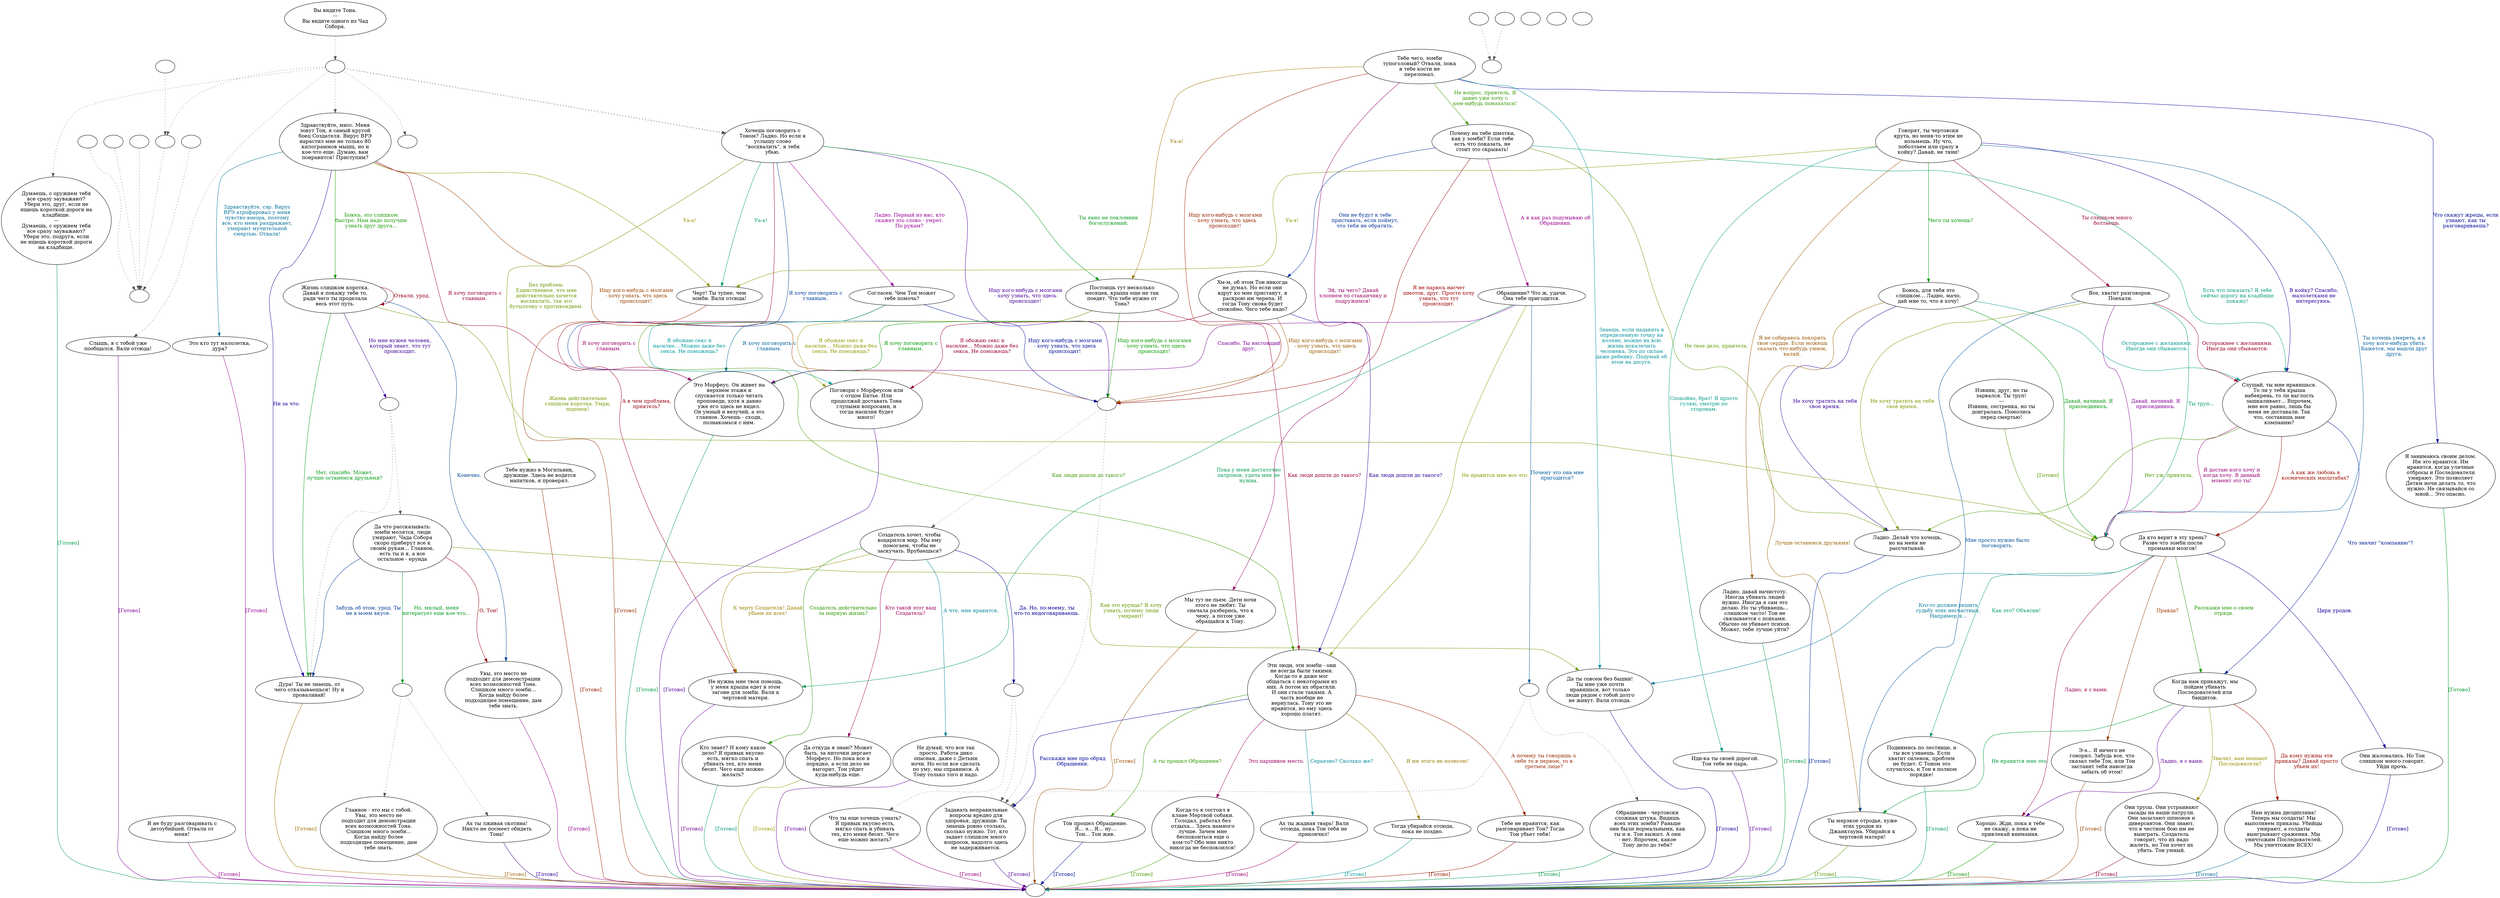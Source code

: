 digraph barracus {
  "start" [style=filled       fillcolor="#FFFFFF"       color="#000000"]
  "start" -> "do_dialogue" [style=dotted color="#555555"]
  "start" [label="Вы видите Тона.\n---\nВы видите одного из Чад\nСобора."]
  "do_dialogue" [style=filled       fillcolor="#FFFFFF"       color="#000000"]
  "do_dialogue" -> "weapon_check" [style=dotted color="#555555"]
  "do_dialogue" -> "get_reaction" [style=dotted color="#555555"]
  "do_dialogue" -> "Barracus04" [style=dotted color="#555555"]
  "do_dialogue" -> "Barracus03" [style=dotted color="#555555"]
  "do_dialogue" -> "Barracus06" [style=dotted color="#555555"]
  "do_dialogue" -> "Barracus07" [style=dotted color="#555555"]
  "do_dialogue" -> "Barracus06" [style=dotted color="#555555"]
  "do_dialogue" [label=""]
  "social_skills" [style=filled       fillcolor="#FFFFFF"       color="#000000"]
  "social_skills" -> "get_reaction" [style=dotted color="#555555"]
  "social_skills" [label=""]
  "weapon_check" [style=filled       fillcolor="#FFFFFF"       color="#000000"]
  "weapon_check" [label=""]
  "Barracus00" [style=filled       fillcolor="#FFFFFF"       color="#000000"]
  "Barracus00" [label="Извини, друг, но ты\nзарвался. Ты труп!\n---\nИзвини, сестренка, но ты\nдоигралась. Помолись\nперед смертью!"]
  "Barracus00" -> "BarracusCombat" [label="[Готово]" color="#579900" fontcolor="#579900"]
  "Barracus01" [style=filled       fillcolor="#FFFFFF"       color="#000000"]
  "Barracus01" [label="Я не буду разговаривать с\nдетоубийцей. Отвали от\nменя!"]
  "Barracus01" -> "BarracusEnd" [label="[Готово]" color="#990084" fontcolor="#990084"]
  "Barracus02" [style=filled       fillcolor="#FFFFFF"       color="#000000"]
  "Barracus02" [label="Говорят, ты чертовски\nкрута, но меня-то этим не\nвозьмешь. Ну что,\nпоболтаем или сразу в\nкойку? Давай, не тяни!"]
  "Barracus02" -> "Barracus08" [label="Спокойно, брат! Я просто\nгуляю, смотрю по\nсторонам." color="#009982" fontcolor="#009982"]
  "Barracus02" -> "Barracus09" [label="Я не собираюсь покорять\nтвое сердце. Если можешь\nсказать что-нибудь умное,\nваляй." color="#995500" fontcolor="#995500"]
  "Barracus02" -> "Barracus10" [label="В койку? Спасибо,\nмалолетками не\nинтересуюсь." color="#280099" fontcolor="#280099"]
  "Barracus02" -> "Barracus11" [label="Чего ты хочешь?" color="#049900" fontcolor="#049900"]
  "Barracus02" -> "Barracus12" [label="Ты слишком много\nболтаешь." color="#990031" fontcolor="#990031"]
  "Barracus02" -> "BarracusCombat" [label="Ты хочешь умереть, а я\nхочу кого-нибудь убить.\nКажется, мы нашли друг\nдруга." color="#005E99" fontcolor="#005E99"]
  "Barracus02" -> "Barracus13" [label="Уа-а!" color="#8A9900" fontcolor="#8A9900"]
  "Barracus03" [style=filled       fillcolor="#FFFFFF"       color="#000000"]
  "Barracus03" [label="Слышь, я с тобой уже\nпообщался. Вали отсюда!"]
  "Barracus03" -> "BarracusEnd" [label="[Готово]" color="#7B0099" fontcolor="#7B0099"]
  "Barracus04" [style=filled       fillcolor="#FFFFFF"       color="#000000"]
  "Barracus04" [label="Думаешь, с оружием тебя\nвсе сразу зауважают?\nУбери это, друг, если не\nищешь короткой дороги на\nкладбище.\n---\nДумаешь, с оружием тебя\nвсе сразу зауважают?\nУбери это, подруга, если\nне ищешь короткой дороги\nна кладбище."]
  "Barracus04" -> "BarracusEnd" [label="[Готово]" color="#00994F" fontcolor="#00994F"]
  "Barracus05" [style=filled       fillcolor="#FFFFFF"       color="#000000"]
  "Barracus05" [label="Тебе чего, зомби\nтупоголовый? Отвали, пока\nя тебе кости не\nпереломал."]
  "Barracus05" -> "Barracus05a" [label="Ищу кого-нибудь с мозгами\n- хочу узнать, что здесь\nпроисходит!" color="#992200" fontcolor="#992200"]
  "Barracus05" -> "Barracus16" [label="Что скажут жрецы, если\nузнают, как ты\nразговариваешь?" color="#000B99" fontcolor="#000B99"]
  "Barracus05" -> "Barracus17" [label="Не вопрос, приятель. Я\nдавно уже хочу с\nкем-нибудь помахаться!" color="#379900" fontcolor="#379900"]
  "Barracus05" -> "Barracus18" [label="Эй, ты чего? Давай\nхлопнем по стаканчику и\nподружимся!" color="#990064" fontcolor="#990064"]
  "Barracus05" -> "Barracus19" [label="Знаешь, если надавить в\nопределенную точку на\nколене, можно на всю\nжизнь искалечить\nчеловека. Это по силам\nдаже ребенку. Подумай об\nэтом на досуге." color="#009199" fontcolor="#009199"]
  "Barracus05" -> "Barracus20" [label="Уа-а!" color="#997500" fontcolor="#997500"]
  "Barracus05a" [style=filled       fillcolor="#FFFFFF"       color="#000000"]
  "Barracus05a" -> "Barracus14" [style=dotted color="#555555"]
  "Barracus05a" -> "Barracus15" [style=dotted color="#555555"]
  "Barracus05a" [label=""]
  "Barracus06" [style=filled       fillcolor="#FFFFFF"       color="#000000"]
  "Barracus06" [label="Хочешь поговорить с\nТоном? Ладно. Но если я\nуслышу слово\n\"восхвалить\", я тебя\nубью."]
  "Barracus06" -> "Barracus05a" [label="Ищу кого-нибудь с мозгами\n- хочу узнать, что здесь\nпроисходит!" color="#480099" fontcolor="#480099"]
  "Barracus06" -> "Barracus20" [label="Ты явно не поклонник\nбогослужений." color="#00991B" fontcolor="#00991B"]
  "Barracus06" -> "Barracus21" [label="А в чем проблема,\nприятель?" color="#990011" fontcolor="#990011"]
  "Barracus06" -> "Barracus22" [label="Я хочу поговорить с\nглавным." color="#003E99" fontcolor="#003E99"]
  "Barracus06" -> "Barracus23" [label="Без проблем.\nЕдинственное, что мне\nдействительно хочется\nвосхвалить, так это\nбутылочку с противоядием." color="#6B9900" fontcolor="#6B9900"]
  "Barracus06" -> "Barracus24" [label="Ладно. Первый из нас, кто\nскажет это слово - умрет.\nПо рукам?" color="#990097" fontcolor="#990097"]
  "Barracus06" -> "Barracus13" [label="Уа-а!" color="#00996E" fontcolor="#00996E"]
  "Barracus07" [style=filled       fillcolor="#FFFFFF"       color="#000000"]
  "Barracus07" [label="Здравствуйте, мисс. Меня\nзовут Тон, я самый крутой\nбоец Создателя. Вирус ВРЭ\nнарастил мне не только 80\nкилограммов мышц, но и\nкое-что еще. Думаю, вам\nпонравится! Приступим?"]
  "Barracus07" -> "Barracus05a" [label="Ищу кого-нибудь с мозгами\n- хочу узнать, что здесь\nпроисходит!" color="#994200" fontcolor="#994200"]
  "Barracus07" -> "Barracus25" [label="Ни за что." color="#150099" fontcolor="#150099"]
  "Barracus07" -> "Barracus26" [label="Боюсь, это слишком\nбыстро. Нам надо получше\nузнать друг друга..." color="#189900" fontcolor="#189900"]
  "Barracus07" -> "Barracus22" [label="Я хочу поговорить с\nглавным." color="#990044" fontcolor="#990044"]
  "Barracus07" -> "Barracus27" [label="Здравствуйте, сэр. Вирус\nВРЭ атрофировал у меня\nчувство юмора, поэтому\nвсе, кто меня раздражает,\nумирают мучительной\nсмертью. Отвали!" color="#007199" fontcolor="#007199"]
  "Barracus07" -> "Barracus13" [label="Уа-а!" color="#999400" fontcolor="#999400"]
  "Barracus08" [style=filled       fillcolor="#FFFFFF"       color="#000000"]
  "Barracus08" [label="Иди-ка ты своей дорогой.\nТон тебе не пара."]
  "Barracus08" -> "BarracusEnd" [label="[Готово]" color="#680099" fontcolor="#680099"]
  "Barracus09" [style=filled       fillcolor="#FFFFFF"       color="#000000"]
  "Barracus09" [label="Ладно, давай начистоту.\nИногда убивать людей\nнужно. Иногда я сам это\nделаю. Но ты убиваешь...\nслишком часто! Тон не\nсвязывается с психами.\nОбычно он убивает психов.\nМожет, тебе лучше уйти?"]
  "Barracus09" -> "BarracusEnd" [label="[Готово]" color="#00993B" fontcolor="#00993B"]
  "Barracus10" [style=filled       fillcolor="#FFFFFF"       color="#000000"]
  "Barracus10" [label="Слушай, ты мне нравишься.\nТо ли у тебя крыша\nнабекрень, то ли наглость\nзашкаливает... Впрочем,\nмне все равно, лишь бы\nменя не доставали. Так\nчто, составишь нам\nкомпанию?"]
  "Barracus10" -> "Barracus28" [label="А как же любовь в\nкосмических масштабах?" color="#990E00" fontcolor="#990E00"]
  "Barracus10" -> "Barracus29" [label="Что значит \"компанию\"?" color="#001E99" fontcolor="#001E99"]
  "Barracus10" -> "Barracus30" [label="Нет уж, приятель." color="#4B9900" fontcolor="#4B9900"]
  "Barracus10" -> "BarracusCombat" [label="Я достаю кого хочу и\nкогда хочу. В данный\nмомент это ты!" color="#990078" fontcolor="#990078"]
  "Barracus11" [style=filled       fillcolor="#FFFFFF"       color="#000000"]
  "Barracus11" [label="Боюсь, для тебя это\nслишком... Ладно, мачо,\nдай мне то, что я хочу!"]
  "Barracus11" -> "Barracus10" [label="Осторожнее с желаниями.\nИногда они сбываются." color="#00998E" fontcolor="#00998E"]
  "Barracus11" -> "Barracus31" [label="Лучше останемся друзьями!" color="#996100" fontcolor="#996100"]
  "Barracus11" -> "Barracus30" [label="Не хочу тратить на тебя\nсвое время." color="#350099" fontcolor="#350099"]
  "Barracus11" -> "BarracusCombat" [label="Давай, начинай. Я\nприсоединюсь." color="#009908" fontcolor="#009908"]
  "Barracus12" [style=filled       fillcolor="#FFFFFF"       color="#000000"]
  "Barracus12" [label="Все, хватит разговоров.\nПоехали."]
  "Barracus12" -> "Barracus10" [label="Осторожнее с желаниями.\nИногда они сбываются." color="#990025" fontcolor="#990025"]
  "Barracus12" -> "Barracus31" [label="Мне просто нужно было\nпоговорить." color="#005199" fontcolor="#005199"]
  "Barracus12" -> "Barracus30" [label="Не хочу тратить на тебя\nсвое время." color="#7E9900" fontcolor="#7E9900"]
  "Barracus12" -> "BarracusCombat" [label="Давай, начинай. Я\nприсоединюсь." color="#870099" fontcolor="#870099"]
  "Barracus12" -> "BarracusCombat" [label="Ты труп..." color="#00995B" fontcolor="#00995B"]
  "Barracus13" [style=filled       fillcolor="#FFFFFF"       color="#000000"]
  "Barracus13" [label="Черт! Ты тупее, чем\nзомби. Вали отсюда!"]
  "Barracus13" -> "BarracusEnd" [label="[Готово]" color="#992E00" fontcolor="#992E00"]
  "Barracus14" [style=filled       fillcolor="#FFFFFF"       color="#000000"]
  "Barracus14" [label="Создатель хочет, чтобы\nвоцарился мир. Мы ему\nпомогаем, чтобы не\nзаскучать. Врубаешься?"]
  "Barracus14" -> "Barracus14a" [label="Да. Но, по-моему, ты\nчто-то недоговариваешь." color="#010099" fontcolor="#010099"]
  "Barracus14" -> "Barracus33" [label="Создатель действительно\nза мирную жизнь?" color="#2B9900" fontcolor="#2B9900"]
  "Barracus14" -> "Barracus46" [label="Кто такой этот ваш\nСоздатель?" color="#990058" fontcolor="#990058"]
  "Barracus14" -> "Barracus47" [label="А что, мне нравится." color="#008599" fontcolor="#008599"]
  "Barracus14" -> "Barracus21" [label="К черту Создателя! Давай\nубьем их всех!" color="#998100" fontcolor="#998100"]
  "Barracus14a" [style=filled       fillcolor="#FFFFFF"       color="#000000"]
  "Barracus14a" -> "Barracus32" [style=dotted color="#555555"]
  "Barracus14a" -> "Barracus15" [style=dotted color="#555555"]
  "Barracus14a" [label=""]
  "Barracus15" [style=filled       fillcolor="#FFFFFF"       color="#000000"]
  "Barracus15" [label="Задавать неправильные\nвопросы вредно для\nздоровья, дружище. Ты\nзнаешь ровно столько,\nсколько нужно. Тот, кто\nзадает слишком много\nвопросов, надолго здесь\nне задерживается."]
  "Barracus15" -> "BarracusEnd" [label="[Готово]" color="#540099" fontcolor="#540099"]
  "Barracus16" [style=filled       fillcolor="#FFFFFF"       color="#000000"]
  "Barracus16" [label="Я занимаюсь своим делом.\nИм это нравится. Им\nнравится, когда уличные\nотбросы и Последователи\nумирают. Это позволяет\nДетям ночи делать то, что\nнужно. Не связывайся со\nмной... Это опасно."]
  "Barracus16" -> "BarracusEnd" [label="[Готово]" color="#009927" fontcolor="#009927"]
  "Barracus17" [style=filled       fillcolor="#FFFFFF"       color="#000000"]
  "Barracus17" [label="Почему на тебе шмотки,\nкак у зомби? Если тебе\nесть что показать, не\nстоит это скрывать!"]
  "Barracus17" -> "Barracus05a" [label="Я не парюсь насчет\nшмоток, друг. Просто хочу\nузнать, что тут\nпроисходит." color="#990005" fontcolor="#990005"]
  "Barracus17" -> "Barracus34" [label="Они не будут к тебе\nприставать, если поймут,\nчто тебя не обратить." color="#003299" fontcolor="#003299"]
  "Barracus17" -> "Barracus30" [label="Не твое дело, приятель." color="#5E9900" fontcolor="#5E9900"]
  "Barracus17" -> "Barracus35" [label="А я как раз подумываю об\nОбращении." color="#99008B" fontcolor="#99008B"]
  "Barracus17" -> "Barracus10" [label="Есть что показать? Я тебе\nсейчас дорогу на кладбище\nпокажу!" color="#00997A" fontcolor="#00997A"]
  "Barracus18" [style=filled       fillcolor="#FFFFFF"       color="#000000"]
  "Barracus18" [label="Мы тут не пьем. Дети ночи\nэтого не любят. Ты\nсначала разберись, что к\nчему, а потом уже\nобращайся к Тону."]
  "Barracus18" -> "BarracusEnd" [label="[Готово]" color="#994E00" fontcolor="#994E00"]
  "Barracus19" [style=filled       fillcolor="#FFFFFF"       color="#000000"]
  "Barracus19" [label="Да ты совсем без башни!\nТы мне уже почти\nнравишься, вот только\nлюди рядом с тобой долго\nне живут. Вали отсюда."]
  "Barracus19" -> "BarracusEnd" [label="[Готово]" color="#210099" fontcolor="#210099"]
  "Barracus20" [style=filled       fillcolor="#FFFFFF"       color="#000000"]
  "Barracus20" [label="Постоишь тут несколько\nмесяцев, крыша еще не так\nпоедет. Что тебе нужно от\nТона?"]
  "Barracus20" -> "Barracus05a" [label="Ищу кого-нибудь с мозгами\n- хочу узнать, что здесь\nпроисходит!" color="#0C9900" fontcolor="#0C9900"]
  "Barracus20" -> "Barracus36" [label="Как люди дошли до такого?" color="#990038" fontcolor="#990038"]
  "Barracus20" -> "Barracus22" [label="Я хочу поговорить с\nглавным." color="#006599" fontcolor="#006599"]
  "Barracus20" -> "Barracus37" [label="Я обожаю секс и\nнасилие... Можно даже без\nсекса. Не поможешь?" color="#929900" fontcolor="#929900"]
  "Barracus21" [style=filled       fillcolor="#FFFFFF"       color="#000000"]
  "Barracus21" [label="Не нужна мне твоя помощь,\nу меня крыша едет в этом\nзагоне для зомби. Вали к\nчертовой матери."]
  "Barracus21" -> "BarracusEnd" [label="[Готово]" color="#740099" fontcolor="#740099"]
  "Barracus22" [style=filled       fillcolor="#FFFFFF"       color="#000000"]
  "Barracus22" [label="Это Морфеус. Он живет на\nверхнем этаже и\nспускается только читать\nпроповеди, хотя я давно\nуже его здесь не видел.\nОн умный и везучий, а это\nглавное. Хочешь - сходи,\nпознакомься с ним."]
  "Barracus22" -> "BarracusEnd" [label="[Готово]" color="#009947" fontcolor="#009947"]
  "Barracus23" [style=filled       fillcolor="#FFFFFF"       color="#000000"]
  "Barracus23" [label="Тебе нужно в Могильник,\nдружище. Здесь не водится\nнапитков, я проверял."]
  "Barracus23" -> "BarracusEnd" [label="[Готово]" color="#991A00" fontcolor="#991A00"]
  "Barracus24" [style=filled       fillcolor="#FFFFFF"       color="#000000"]
  "Barracus24" [label="Согласен. Чем Тон может\nтебе помочь?"]
  "Barracus24" -> "Barracus05a" [label="Ищу кого-нибудь с мозгами\n- хочу узнать, что здесь\nпроисходит!" color="#001299" fontcolor="#001299"]
  "Barracus24" -> "Barracus36" [label="Как люди дошли до такого?" color="#3F9900" fontcolor="#3F9900"]
  "Barracus24" -> "Barracus22" [label="Я хочу поговорить с\nглавным." color="#99006B" fontcolor="#99006B"]
  "Barracus24" -> "Barracus37" [label="Я обожаю секс и\nнасилие... Можно даже без\nсекса. Не поможешь?" color="#009899" fontcolor="#009899"]
  "Barracus25" [style=filled       fillcolor="#FFFFFF"       color="#000000"]
  "Barracus25" [label="Дура! Ты не знаешь, от\nчего отказываешься! Ну и\nпроваливай!"]
  "Barracus25" -> "BarracusEnd" [label="[Готово]" color="#996D00" fontcolor="#996D00"]
  "Barracus26" [style=filled       fillcolor="#FFFFFF"       color="#000000"]
  "Barracus26" [label="Жизнь слишком коротка.\nДавай я покажу тебе то,\nради чего ты проделала\nвесь этот путь."]
  "Barracus26" -> "Barracus26a" [label="Но мне нужен человек,\nкоторый знает, что тут\nпроисходит." color="#410099" fontcolor="#410099"]
  "Barracus26" -> "Barracus25" [label="Нет, спасибо. Может,\nлучше останемся друзьями?" color="#009914" fontcolor="#009914"]
  "Barracus26" -> "Barracus26" [label="Отвали, урод." color="#990019" fontcolor="#990019"]
  "Barracus26" -> "Barracus39" [label="Конечно." color="#004599" fontcolor="#004599"]
  "Barracus26" -> "BarracusCombat" [label="Жизнь действительно\nслишком коротка. Умри,\nподонок!" color="#729900" fontcolor="#729900"]
  "Barracus26a" [style=filled       fillcolor="#FFFFFF"       color="#000000"]
  "Barracus26a" -> "Barracus38" [style=dotted color="#555555"]
  "Barracus26a" -> "Barracus25" [style=dotted color="#555555"]
  "Barracus26a" [label=""]
  "Barracus27" [style=filled       fillcolor="#FFFFFF"       color="#000000"]
  "Barracus27" [label="Это кто тут малолетка,\nдура?"]
  "Barracus27" -> "BarracusEnd" [label="[Готово]" color="#930099" fontcolor="#930099"]
  "Barracus28" [style=filled       fillcolor="#FFFFFF"       color="#000000"]
  "Barracus28" [label="Да кто верит в эту хрень?\nРазве что зомби после\nпромывки мозгов!"]
  "Barracus28" -> "Barracus40" [label="Как это? Объясни!" color="#009967" fontcolor="#009967"]
  "Barracus28" -> "Barracus41" [label="Правда?" color="#993A00" fontcolor="#993A00"]
  "Barracus28" -> "Barracus42" [label="Цирк уродов." color="#0D0099" fontcolor="#0D0099"]
  "Barracus28" -> "Barracus29" [label="Расскажи мне о своем\nотряде." color="#1F9900" fontcolor="#1F9900"]
  "Barracus28" -> "Barracus43" [label="Ладно, я с вами." color="#99004C" fontcolor="#99004C"]
  "Barracus28" -> "Barracus19" [label="Кто-то должен решить\nсудьбу этих несчастных.\nНапример я..." color="#007999" fontcolor="#007999"]
  "Barracus29" [style=filled       fillcolor="#FFFFFF"       color="#000000"]
  "Barracus29" [label="Когда нам прикажут, мы\nпойдем убивать\nПоследователей или\nбандитов."]
  "Barracus29" -> "Barracus44" [label="Значит, вам мешают\nПоследователи?" color="#998D00" fontcolor="#998D00"]
  "Barracus29" -> "Barracus43" [label="Ладно, я с вами." color="#600099" fontcolor="#600099"]
  "Barracus29" -> "Barracus31" [label="Не нравится мне это." color="#009934" fontcolor="#009934"]
  "Barracus29" -> "Barracus45" [label="Да кому нужны эти\nприказы? Давай просто\nубьем их!" color="#990700" fontcolor="#990700"]
  "Barracus30" [style=filled       fillcolor="#FFFFFF"       color="#000000"]
  "Barracus30" [label="Ладно. Делай что хочешь,\nно на меня не\nрассчитывай."]
  "Barracus30" -> "BarracusEnd" [label="[Готово]" color="#002699" fontcolor="#002699"]
  "Barracus31" [style=filled       fillcolor="#FFFFFF"       color="#000000"]
  "Barracus31" [label="Ты мерзкое отродье, хуже\nэтих уродов из\nДжанктауна. Убирайся к\nчертовой матери!"]
  "Barracus31" -> "BarracusEnd" [label="[Готово]" color="#529900" fontcolor="#529900"]
  "Barracus32" [style=filled       fillcolor="#FFFFFF"       color="#000000"]
  "Barracus32" [label="Что ты еще хочешь узнать?\nЯ привык вкусно есть,\nмягко спать и убивать\nтех, кто меня бесит. Чего\nеще можно желать?"]
  "Barracus32" -> "BarracusEnd" [label="[Готово]" color="#99007F" fontcolor="#99007F"]
  "Barracus33" [style=filled       fillcolor="#FFFFFF"       color="#000000"]
  "Barracus33" [label="Кто знает? И кому какое\nдело? Я привык вкусно\nесть, мягко спать и\nубивать тех, кто меня\nбесит. Чего еще можно\nжелать?"]
  "Barracus33" -> "BarracusEnd" [label="[Готово]" color="#009986" fontcolor="#009986"]
  "Barracus34" [style=filled       fillcolor="#FFFFFF"       color="#000000"]
  "Barracus34" [label="Хм-м, об этом Тон никогда\nне думал. Но если они\nвдруг ко мне пристанут, я\nраскрою им черепа. И\nтогда Тону снова будет\nспокойно. Чего тебе надо?"]
  "Barracus34" -> "Barracus05a" [label="Ищу кого-нибудь с мозгами\n- хочу узнать, что здесь\nпроисходит!" color="#995A00" fontcolor="#995A00"]
  "Barracus34" -> "Barracus36" [label="Как люди дошли до такого?" color="#2D0099" fontcolor="#2D0099"]
  "Barracus34" -> "Barracus22" [label="Я хочу поговорить с\nглавным." color="#009900" fontcolor="#009900"]
  "Barracus34" -> "Barracus37" [label="Я обожаю секс и\nнасилие... Можно даже без\nсекса. Не поможешь?" color="#99002C" fontcolor="#99002C"]
  "Barracus35" [style=filled       fillcolor="#FFFFFF"       color="#000000"]
  "Barracus35" [label="Обращение? Что ж, удачи.\nОна тебе пригодится."]
  "Barracus35" -> "Barracus35a" [label="Почему это она мне\nпригодится?" color="#005999" fontcolor="#005999"]
  "Barracus35" -> "Barracus36" [label="Не нравится мне все это." color="#869900" fontcolor="#869900"]
  "Barracus35" -> "Barracus22" [label="Спасибо. Ты настоящий\nдруг." color="#800099" fontcolor="#800099"]
  "Barracus35" -> "Barracus21" [label="Пока у меня достаточно\nпатронов, удача мне не\nнужна." color="#009953" fontcolor="#009953"]
  "Barracus35a" [style=filled       fillcolor="#FFFFFF"       color="#000000"]
  "Barracus35a" -> "Barracus48" [style=dotted color="#555555"]
  "Barracus35a" -> "Barracus15" [style=dotted color="#555555"]
  "Barracus35a" [label=""]
  "Barracus36" [style=filled       fillcolor="#FFFFFF"       color="#000000"]
  "Barracus36" [label="Эти люди, эти зомби - они\nне всегда были такими.\nКогда-то я даже мог\nобщаться с некоторыми из\nних. А потом их обратили.\nИ они стали такими. А\nчасть вообще не\nвернулась. Тону это не\nнравится, но ему здесь\nхорошо платят."]
  "Barracus36" -> "Barracus49" [label="А почему ты говоришь о\nсебе то в первом, то в\nтретьем лице?" color="#992700" fontcolor="#992700"]
  "Barracus36" -> "Barracus15" [label="Расскажи мне про обряд\nОбращения." color="#000699" fontcolor="#000699"]
  "Barracus36" -> "Barracus50" [label="А ты прошел Обращение?" color="#339900" fontcolor="#339900"]
  "Barracus36" -> "Barracus51" [label="Это паршивое место." color="#99005F" fontcolor="#99005F"]
  "Barracus36" -> "Barracus52" [label="Серьезно? Сколько же?" color="#008C99" fontcolor="#008C99"]
  "Barracus36" -> "Barracus53" [label="Я им этого не позволю!" color="#997900" fontcolor="#997900"]
  "Barracus37" [style=filled       fillcolor="#FFFFFF"       color="#000000"]
  "Barracus37" [label="Поговори с Морфеусом или\nс отцом Битье. Или\nпродолжай доставать Тона\nглупыми вопросами, и\nтогда насилия будет\nмного!"]
  "Barracus37" -> "BarracusEnd" [label="[Готово]" color="#4D0099" fontcolor="#4D0099"]
  "Barracus38" [style=filled       fillcolor="#FFFFFF"       color="#000000"]
  "Barracus38" [label="Да что рассказывать:\nзомби молятся, люди\nумирают, Чада Собора\nскоро приберут все к\nсвоим рукам... Главное,\nесть ты и я, а все\nостальное - ерунда"]
  "Barracus38" -> "Barracus38a" [label="Но, милый, меня\nинтересует еще кое-что..." color="#009920" fontcolor="#009920"]
  "Barracus38" -> "Barracus39" [label="О, Тон!" color="#99000D" fontcolor="#99000D"]
  "Barracus38" -> "Barracus25" [label="Забудь об этом, урод. Ты\nне в моем вкусе." color="#003999" fontcolor="#003999"]
  "Barracus38" -> "Barracus19" [label="Как это ерунда? Я хочу\nузнать, почему люди\nумирают!" color="#669900" fontcolor="#669900"]
  "Barracus38a" [style=filled       fillcolor="#FFFFFF"       color="#000000"]
  "Barracus38a" -> "Barracus54" [style=dotted color="#555555"]
  "Barracus38a" -> "Barracus55" [style=dotted color="#555555"]
  "Barracus38a" [label=""]
  "Barracus39" [style=filled       fillcolor="#FFFFFF"       color="#000000"]
  "Barracus39" [label="Увы, это место не\nподходит для демонстрации\nвсех возможностей Тона.\nСлишком много зомби...\nКогда найду более\nподходящее помещение, дам\nтебе знать."]
  "Barracus39" -> "BarracusEnd" [label="[Готово]" color="#990093" fontcolor="#990093"]
  "Barracus40" [style=filled       fillcolor="#FFFFFF"       color="#000000"]
  "Barracus40" [label="Поднимись по лестнице, и\nты все узнаешь. Если\nхватит силенок, проблем\nне будет. С Тоном это\nслучилось, и Тон в полном\nпорядке!"]
  "Barracus40" -> "BarracusEnd" [label="[Готово]" color="#009973" fontcolor="#009973"]
  "Barracus41" [style=filled       fillcolor="#FFFFFF"       color="#000000"]
  "Barracus41" [label="Э-э... Я ничего не\nговорил. Забудь все, что\nсказал тебе Тон, или Тон\nзаставит тебя навсегда\nзабыть об этом!"]
  "Barracus41" -> "BarracusEnd" [label="[Готово]" color="#994600" fontcolor="#994600"]
  "Barracus42" [style=filled       fillcolor="#FFFFFF"       color="#000000"]
  "Barracus42" [label="Они жаловались. Но Тон\nслишком много говорит.\nУйди прочь."]
  "Barracus42" -> "BarracusEnd" [label="[Готово]" color="#1A0099" fontcolor="#1A0099"]
  "Barracus43" [style=filled       fillcolor="#FFFFFF"       color="#000000"]
  "Barracus43" [label="Хорошо. Жди, пока я тебе\nне скажу, а пока не\nпривлекай внимания."]
  "Barracus43" -> "BarracusEnd" [label="[Готово]" color="#139900" fontcolor="#139900"]
  "Barracus44" [style=filled       fillcolor="#FFFFFF"       color="#000000"]
  "Barracus44" [label="Они трусы. Они устраивают\nзасады на наши патрули.\nОни засылают шпионов и\nдиверсантов. Они знают,\nчто в честном бою им не\nвыиграть. Создатель\nговорит, что их надо\nжалеть, но Тон хочет их\nубить. Тон умный."]
  "Barracus44" -> "BarracusEnd" [label="[Готово]" color="#990040" fontcolor="#990040"]
  "Barracus45" [style=filled       fillcolor="#FFFFFF"       color="#000000"]
  "Barracus45" [label="Нам нужна дисциплина!\nТеперь мы солдаты! Мы\nвыполняем приказы. Убийцы\nумирают, а солдаты\nвыигрывают сражения. Мы\nуничтожим Последователей.\nМы уничтожим ВСЕХ!"]
  "Barracus45" -> "BarracusEnd" [label="[Готово]" color="#006C99" fontcolor="#006C99"]
  "Barracus46" [style=filled       fillcolor="#FFFFFF"       color="#000000"]
  "Barracus46" [label="Да откуда я знаю? Может\nбыть, за ниточки дергает\nМорфеус. Но пока все в\nпорядке, а если дело не\nвыгорит, Тон уйдет\nкуда-нибудь еще."]
  "Barracus46" -> "BarracusEnd" [label="[Готово]" color="#999900" fontcolor="#999900"]
  "Barracus47" [style=filled       fillcolor="#FFFFFF"       color="#000000"]
  "Barracus47" [label="Не думай, что все так\nпросто. Работа дико\nопасная, даже с Детьми\nночи. Но если все сделать\nпо уму, мы справимся. А\nТону только того и надо."]
  "Barracus47" -> "BarracusEnd" [label="[Готово]" color="#6C0099" fontcolor="#6C0099"]
  "Barracus48" [style=filled       fillcolor="#FFFFFF"       color="#000000"]
  "Barracus48" [label="Обращение - чертовски\nсложная штука. Видишь\nвсех этих зомби? Раньше\nони были нормальными, как\nты и я. Тон выжил. А они\n- нет. Впрочем, какое\nТону дело до тебя?"]
  "Barracus48" -> "BarracusEnd" [label="[Готово]" color="#009940" fontcolor="#009940"]
  "Barracus49" [style=filled       fillcolor="#FFFFFF"       color="#000000"]
  "Barracus49" [label="Тебе не нравится, как\nразговаривает Тон? Тогда\nТон убьет тебя!"]
  "Barracus49" -> "BarracusEnd" [label="[Готово]" color="#991300" fontcolor="#991300"]
  "Barracus50" [style=filled       fillcolor="#FFFFFF"       color="#000000"]
  "Barracus50" [label="Тон прошел Обращение.\nЯ... э... Я... ну...\nТон... Тон жив."]
  "Barracus50" -> "BarracusEnd" [label="[Готово]" color="#001A99" fontcolor="#001A99"]
  "Barracus51" [style=filled       fillcolor="#FFFFFF"       color="#000000"]
  "Barracus51" [label="Когда-то я состоял в\nклане Мертвой собаки.\nГолодал, работал без\nотдыха... Здесь намного\nлучше. Зачем мне\nбеспокоиться еще о\nком-то? Обо мне никто\nникогда не беспокоился!"]
  "Barracus51" -> "BarracusEnd" [label="[Готово]" color="#469900" fontcolor="#469900"]
  "Barracus52" [style=filled       fillcolor="#FFFFFF"       color="#000000"]
  "Barracus52" [label="Ах ты жадная тварь! Вали\nотсюда, пока Тон тебя не\nприкончил!"]
  "Barracus52" -> "BarracusEnd" [label="[Готово]" color="#990073" fontcolor="#990073"]
  "Barracus53" [style=filled       fillcolor="#FFFFFF"       color="#000000"]
  "Barracus53" [label="Тогда убирайся отсюда,\nпока не поздно."]
  "Barracus53" -> "BarracusEnd" [label="[Готово]" color="#009992" fontcolor="#009992"]
  "Barracus54" [style=filled       fillcolor="#FFFFFF"       color="#000000"]
  "Barracus54" [label="Главное - это мы с тобой.\nУвы, это место не\nподходит для демонстрации\nвсех возможностей Тона.\nСлишком много зомби...\nКогда найду более\nподходящее помещение, дам\nтебе знать."]
  "Barracus54" -> "BarracusEnd" [label="[Готово]" color="#996600" fontcolor="#996600"]
  "Barracus55" [style=filled       fillcolor="#FFFFFF"       color="#000000"]
  "Barracus55" [label="Ах ты лживая скотина!\nНикто не посмеет обидеть\nТона!"]
  "Barracus55" -> "BarracusEnd" [label="[Готово]" color="#390099" fontcolor="#390099"]
  "BarracusCombat" [style=filled       fillcolor="#FFFFFF"       color="#000000"]
  "BarracusCombat" [label=""]
  "BarracusEnd" [style=filled       fillcolor="#FFFFFF"       color="#000000"]
  "BarracusEnd" [label=""]
  "get_reaction" [style=filled       fillcolor="#FFFFFF"       color="#000000"]
  "get_reaction" -> "ReactToLevel" [style=dotted color="#555555"]
  "get_reaction" [label=""]
  "ReactToLevel" [style=filled       fillcolor="#FFFFFF"       color="#000000"]
  "ReactToLevel" [label=""]
  "LevelToReact" [style=filled       fillcolor="#FFFFFF"       color="#000000"]
  "LevelToReact" [label=""]
  "UpReact" [style=filled       fillcolor="#FFFFFF"       color="#000000"]
  "UpReact" -> "ReactToLevel" [style=dotted color="#555555"]
  "UpReact" [label=""]
  "DownReact" [style=filled       fillcolor="#FFFFFF"       color="#000000"]
  "DownReact" -> "ReactToLevel" [style=dotted color="#555555"]
  "DownReact" [label=""]
  "BottomReact" [style=filled       fillcolor="#FFFFFF"       color="#000000"]
  "BottomReact" [label=""]
  "TopReact" [style=filled       fillcolor="#FFFFFF"       color="#000000"]
  "TopReact" [label=""]
  "BigUpReact" [style=filled       fillcolor="#FFFFFF"       color="#000000"]
  "BigUpReact" -> "ReactToLevel" [style=dotted color="#555555"]
  "BigUpReact" [label=""]
  "BigDownReact" [style=filled       fillcolor="#FFFFFF"       color="#000000"]
  "BigDownReact" -> "ReactToLevel" [style=dotted color="#555555"]
  "BigDownReact" [label=""]
  "UpReactLevel" [style=filled       fillcolor="#FFFFFF"       color="#000000"]
  "UpReactLevel" -> "LevelToReact" [style=dotted color="#555555"]
  "UpReactLevel" [label=""]
  "DownReactLevel" [style=filled       fillcolor="#FFFFFF"       color="#000000"]
  "DownReactLevel" -> "LevelToReact" [style=dotted color="#555555"]
  "DownReactLevel" [label=""]
  "Goodbyes" [style=filled       fillcolor="#FFFFFF"       color="#000000"]
  "Goodbyes" [label=""]
}